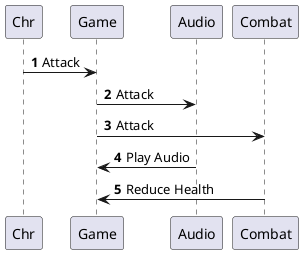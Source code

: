 ﻿@startuml
'https://plantuml.com/sequence-diagram

autonumber

Chr -> Game: Attack 
Game -> Audio: Attack
Game -> Combat: Attack 
Audio -> Game: Play Audio
Combat -> Game: Reduce Health
@enduml